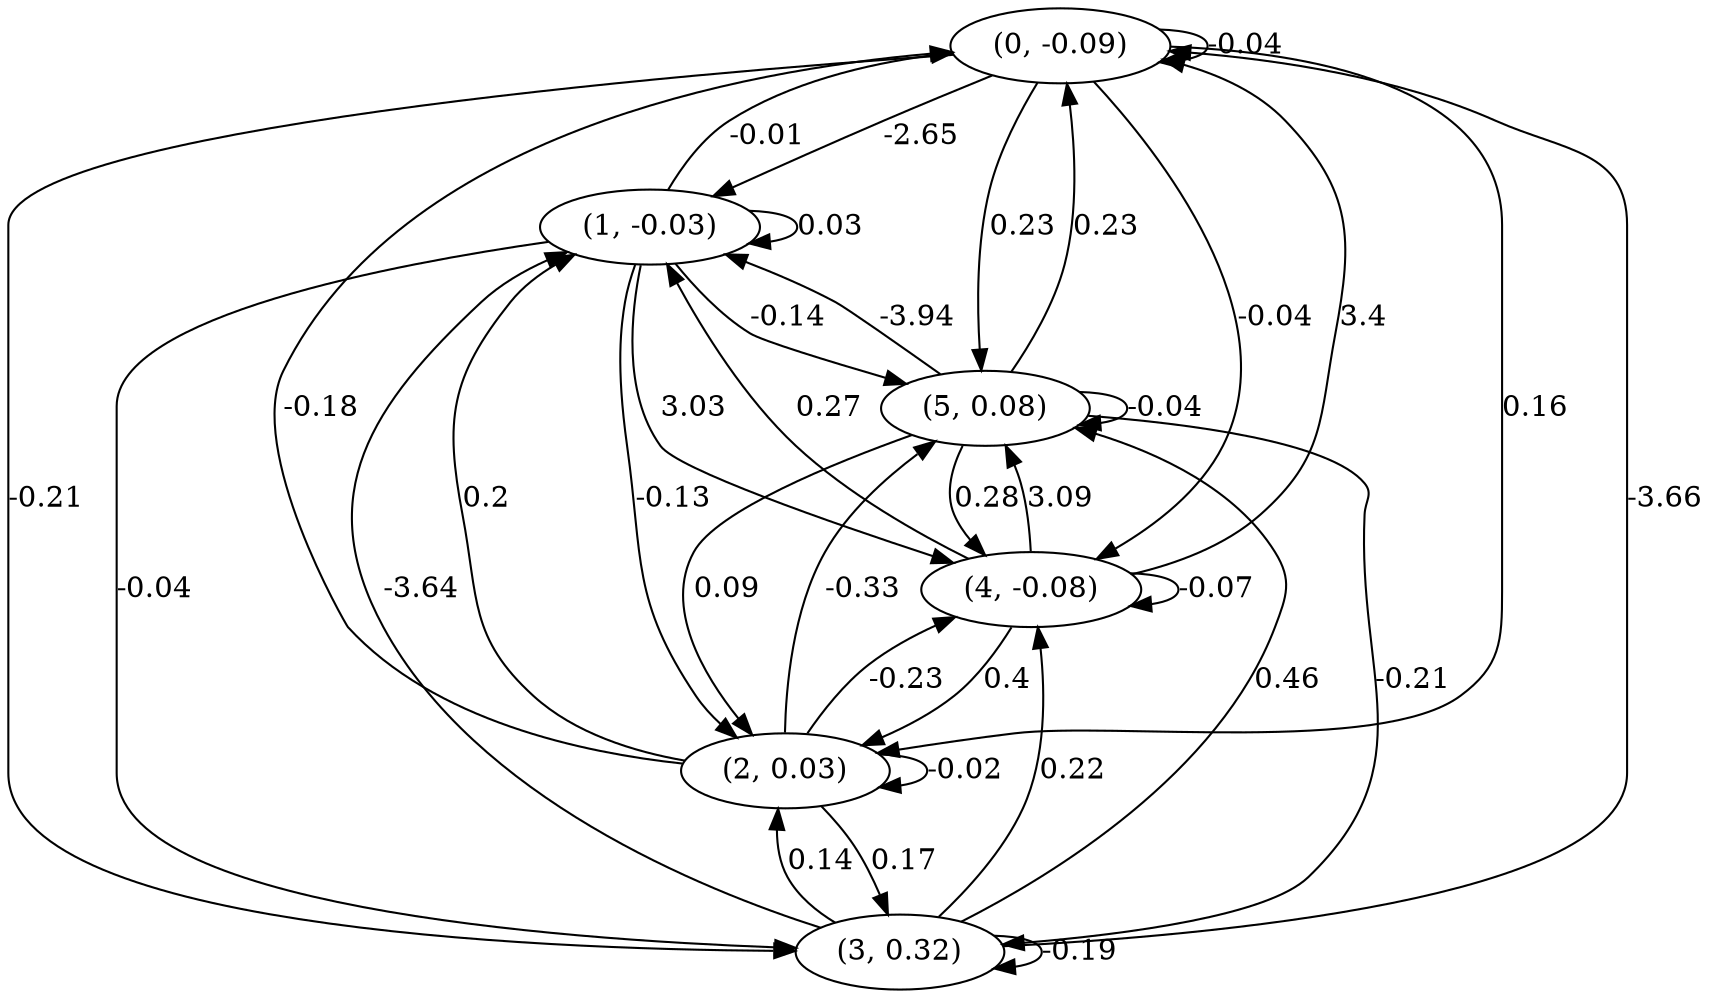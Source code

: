 digraph {
    0 [ label = "(0, -0.09)" ]
    1 [ label = "(1, -0.03)" ]
    2 [ label = "(2, 0.03)" ]
    3 [ label = "(3, 0.32)" ]
    4 [ label = "(4, -0.08)" ]
    5 [ label = "(5, 0.08)" ]
    0 -> 0 [ label = "-0.04" ]
    1 -> 1 [ label = "0.03" ]
    2 -> 2 [ label = "-0.02" ]
    3 -> 3 [ label = "-0.19" ]
    4 -> 4 [ label = "-0.07" ]
    5 -> 5 [ label = "-0.04" ]
    1 -> 0 [ label = "-0.01" ]
    2 -> 0 [ label = "-0.18" ]
    3 -> 0 [ label = "-3.66" ]
    4 -> 0 [ label = "3.4" ]
    5 -> 0 [ label = "0.23" ]
    0 -> 1 [ label = "-2.65" ]
    2 -> 1 [ label = "0.2" ]
    3 -> 1 [ label = "-3.64" ]
    4 -> 1 [ label = "0.27" ]
    5 -> 1 [ label = "-3.94" ]
    0 -> 2 [ label = "0.16" ]
    1 -> 2 [ label = "-0.13" ]
    3 -> 2 [ label = "0.14" ]
    4 -> 2 [ label = "0.4" ]
    5 -> 2 [ label = "0.09" ]
    0 -> 3 [ label = "-0.21" ]
    1 -> 3 [ label = "-0.04" ]
    2 -> 3 [ label = "0.17" ]
    5 -> 3 [ label = "-0.21" ]
    0 -> 4 [ label = "-0.04" ]
    1 -> 4 [ label = "3.03" ]
    2 -> 4 [ label = "-0.23" ]
    3 -> 4 [ label = "0.22" ]
    5 -> 4 [ label = "0.28" ]
    0 -> 5 [ label = "0.23" ]
    1 -> 5 [ label = "-0.14" ]
    2 -> 5 [ label = "-0.33" ]
    3 -> 5 [ label = "0.46" ]
    4 -> 5 [ label = "3.09" ]
}

